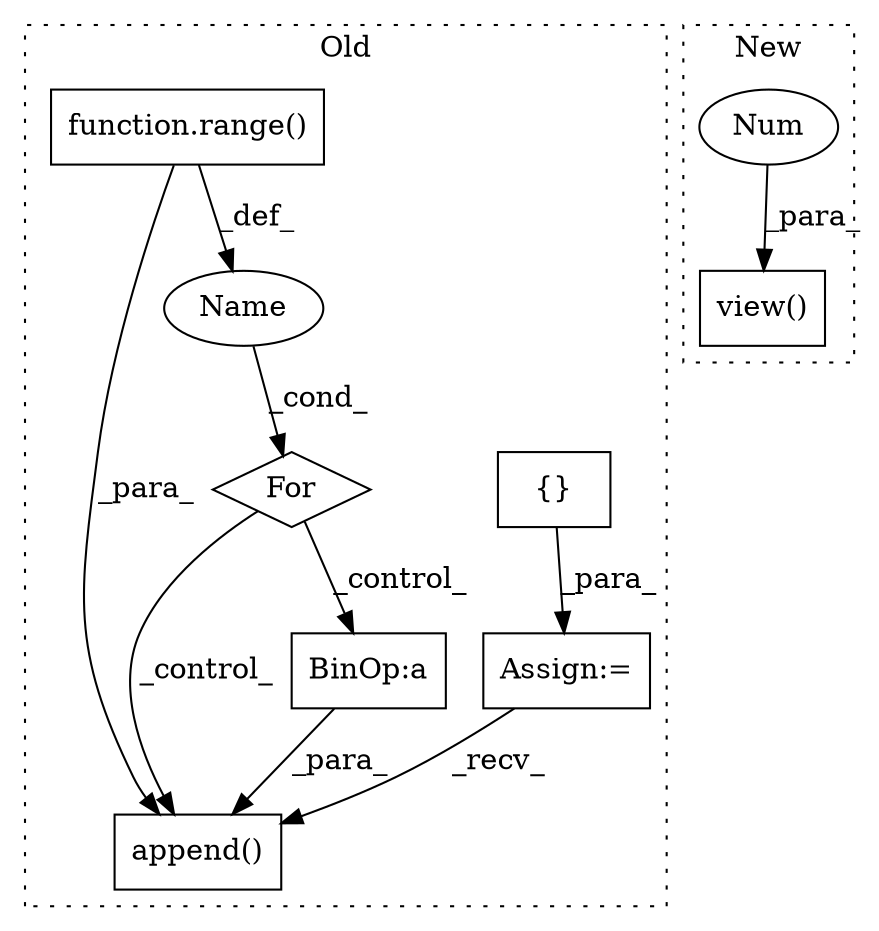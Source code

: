 digraph G {
subgraph cluster0 {
1 [label="append()" a="75" s="42314,42350" l="31,1" shape="box"];
4 [label="For" a="107" s="41025,41073" l="4,18" shape="diamond"];
5 [label="Name" a="87" s="41029" l="11" shape="ellipse"];
6 [label="BinOp:a" a="82" s="41584" l="3" shape="box"];
7 [label="{}" a="59" s="40973,40973" l="2,1" shape="box"];
8 [label="Assign:=" a="68" s="40970" l="3" shape="box"];
9 [label="function.range()" a="75" s="41044,41072" l="6,1" shape="box"];
label = "Old";
style="dotted";
}
subgraph cluster1 {
2 [label="view()" a="75" s="41233,41270" l="23,1" shape="box"];
3 [label="Num" a="76" s="41268" l="2" shape="ellipse"];
label = "New";
style="dotted";
}
3 -> 2 [label="_para_"];
4 -> 1 [label="_control_"];
4 -> 6 [label="_control_"];
5 -> 4 [label="_cond_"];
6 -> 1 [label="_para_"];
7 -> 8 [label="_para_"];
8 -> 1 [label="_recv_"];
9 -> 1 [label="_para_"];
9 -> 5 [label="_def_"];
}